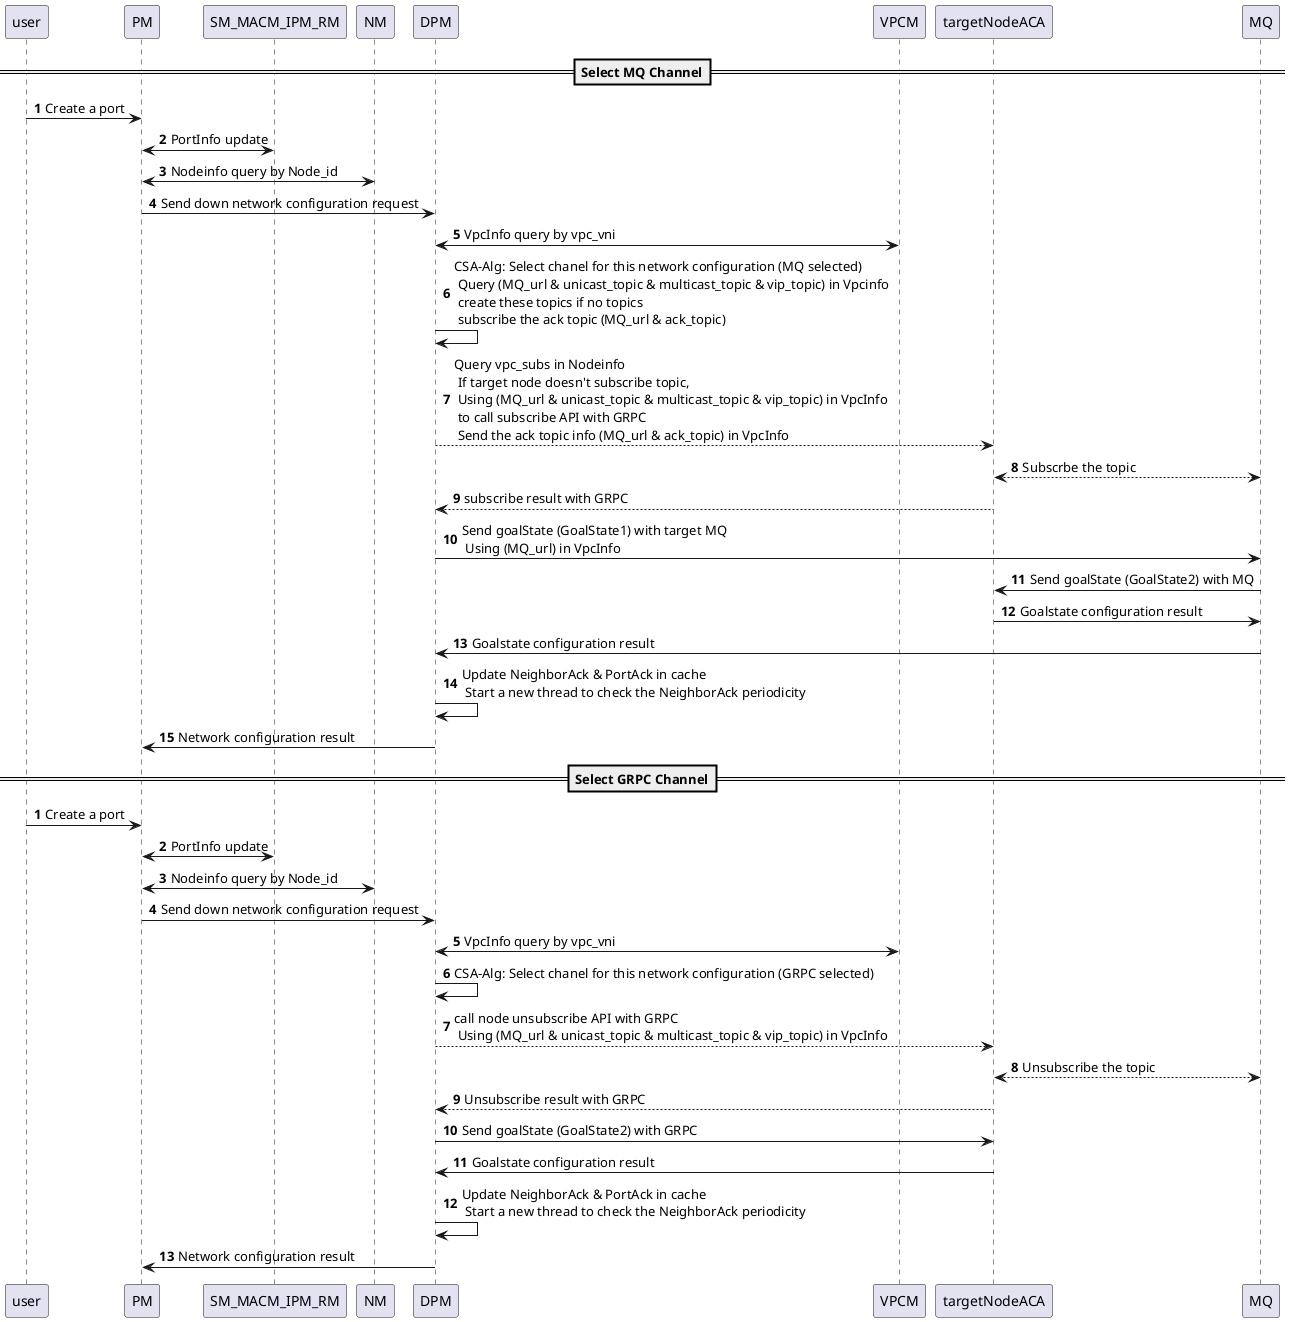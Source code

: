 @startuml
'https://plantuml.com/sequence-diagram


== Select MQ Channel==
autonumber

user -> PM: Create a port
PM <-> SM_MACM_IPM_RM: PortInfo update
PM <-> NM: Nodeinfo query by Node_id
PM -> DPM: Send down network configuration request
DPM <-> VPCM: VpcInfo query by vpc_vni
DPM ->DPM: CSA-Alg: Select chanel for this network configuration (MQ selected)\n Query (MQ_url & unicast_topic & multicast_topic & vip_topic) in Vpcinfo \n create these topics if no topics \n subscribe the ack topic (MQ_url & ack_topic)
'DPM <-> VPCM: VPC info query
'DPM <->NM: Query whether target node subscript vpc topic or not
DPM --> targetNodeACA: Query vpc_subs in Nodeinfo \n If target node doesn't subscribe topic, \n Using (MQ_url & unicast_topic & multicast_topic & vip_topic) in VpcInfo \n to call subscribe API with GRPC  \n Send the ack topic info (MQ_url & ack_topic) in VpcInfo
targetNodeACA <--> MQ: Subscrbe the topic
targetNodeACA --> DPM: subscribe result with GRPC
'DPM -> NM: Node subscription info update
DPM -> MQ: Send goalState (GoalState1) with target MQ\n Using (MQ_url) in VpcInfo
MQ -> targetNodeACA: Send goalState (GoalState2) with MQ
targetNodeACA -> MQ: Goalstate configuration result
MQ -> DPM: Goalstate configuration result
DPM -> DPM: Update NeighborAck & PortAck in cache \n Start a new thread to check the NeighborAck periodicity
DPM -> PM: Network configuration result



== Select GRPC Channel==
autonumber

user -> PM: Create a port
PM <-> SM_MACM_IPM_RM: PortInfo update
PM <-> NM: Nodeinfo query by Node_id
PM -> DPM: Send down network configuration request
DPM <-> VPCM: VpcInfo query by vpc_vni
DPM ->DPM: CSA-Alg: Select chanel for this network configuration (GRPC selected)
'DPM <-> VPCM: VPC info query
'DPM <->NM: Query whether target node subscript vpc topic or not
DPM --> targetNodeACA: call node unsubscribe API with GRPC\n Using (MQ_url & unicast_topic & multicast_topic & vip_topic) in VpcInfo
targetNodeACA <--> MQ: Unsubscribe the topic
targetNodeACA --> DPM: Unsubscribe result with GRPC
'DPM -> NM: Node subscription info update
DPM -> targetNodeACA: Send goalState (GoalState2) with GRPC
targetNodeACA -> DPM: Goalstate configuration result
DPM -> DPM: Update NeighborAck & PortAck in cache \n Start a new thread to check the NeighborAck periodicity
DPM -> PM: Network configuration result



@enduml